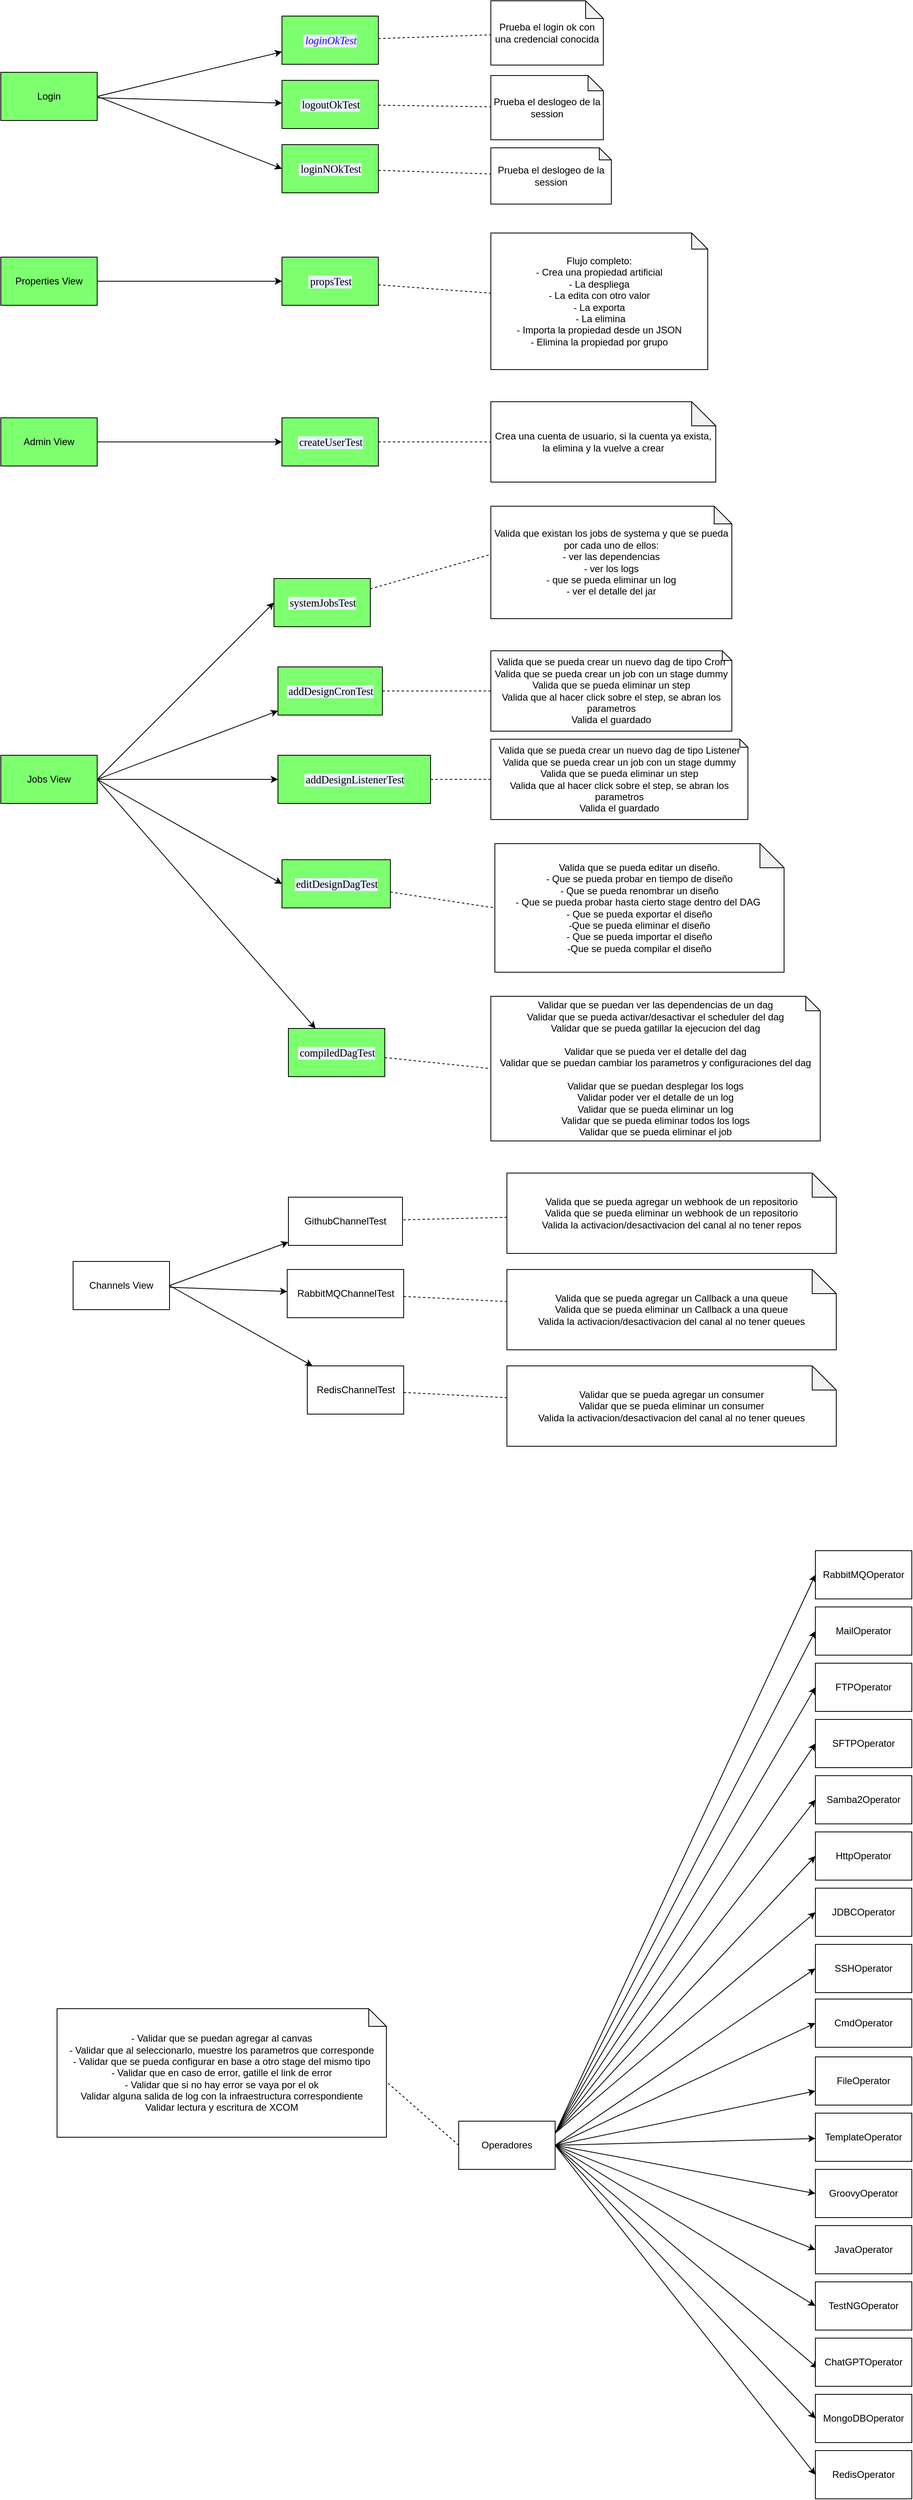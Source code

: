 <mxfile version="22.0.0" type="device">
  <diagram name="Página-1" id="fv28-R_EXHtYrqyaQg-m">
    <mxGraphModel dx="4870" dy="2073" grid="1" gridSize="10" guides="1" tooltips="1" connect="1" arrows="1" fold="1" page="1" pageScale="1" pageWidth="827" pageHeight="1169" math="0" shadow="0">
      <root>
        <mxCell id="0" />
        <mxCell id="1" parent="0" />
        <mxCell id="RLsEqO7d_ssN9m2kxjmB-6" value="" style="rounded=0;orthogonalLoop=1;jettySize=auto;html=1;exitX=1;exitY=0.5;exitDx=0;exitDy=0;" parent="1" source="RLsEqO7d_ssN9m2kxjmB-1" target="RLsEqO7d_ssN9m2kxjmB-5" edge="1">
          <mxGeometry relative="1" as="geometry" />
        </mxCell>
        <mxCell id="RLsEqO7d_ssN9m2kxjmB-9" value="" style="rounded=0;orthogonalLoop=1;jettySize=auto;html=1;" parent="1" source="RLsEqO7d_ssN9m2kxjmB-1" target="RLsEqO7d_ssN9m2kxjmB-8" edge="1">
          <mxGeometry relative="1" as="geometry" />
        </mxCell>
        <mxCell id="RLsEqO7d_ssN9m2kxjmB-11" value="" style="rounded=0;orthogonalLoop=1;jettySize=auto;html=1;entryX=0;entryY=0.5;entryDx=0;entryDy=0;exitX=1;exitY=0.5;exitDx=0;exitDy=0;" parent="1" source="RLsEqO7d_ssN9m2kxjmB-1" target="RLsEqO7d_ssN9m2kxjmB-10" edge="1">
          <mxGeometry relative="1" as="geometry">
            <mxPoint x="240" y="250" as="sourcePoint" />
            <mxPoint x="470" y="360" as="targetPoint" />
          </mxGeometry>
        </mxCell>
        <mxCell id="RLsEqO7d_ssN9m2kxjmB-1" value="Login" style="rounded=0;whiteSpace=wrap;html=1;fillColor=#7EFF70;" parent="1" vertex="1">
          <mxGeometry x="170" y="110" width="120" height="60" as="geometry" />
        </mxCell>
        <mxCell id="RLsEqO7d_ssN9m2kxjmB-19" value="" style="edgeStyle=orthogonalEdgeStyle;rounded=0;orthogonalLoop=1;jettySize=auto;html=1;" parent="1" source="RLsEqO7d_ssN9m2kxjmB-2" target="RLsEqO7d_ssN9m2kxjmB-18" edge="1">
          <mxGeometry relative="1" as="geometry" />
        </mxCell>
        <mxCell id="RLsEqO7d_ssN9m2kxjmB-2" value="Properties View" style="rounded=0;whiteSpace=wrap;html=1;fillColor=#7EFF70;" parent="1" vertex="1">
          <mxGeometry x="170" y="340" width="120" height="60" as="geometry" />
        </mxCell>
        <mxCell id="RLsEqO7d_ssN9m2kxjmB-23" value="" style="edgeStyle=orthogonalEdgeStyle;rounded=0;orthogonalLoop=1;jettySize=auto;html=1;" parent="1" source="RLsEqO7d_ssN9m2kxjmB-3" target="RLsEqO7d_ssN9m2kxjmB-22" edge="1">
          <mxGeometry relative="1" as="geometry" />
        </mxCell>
        <mxCell id="RLsEqO7d_ssN9m2kxjmB-3" value="Admin View" style="rounded=0;whiteSpace=wrap;html=1;fillColor=#7EFF70;" parent="1" vertex="1">
          <mxGeometry x="170" y="540" width="120" height="60" as="geometry" />
        </mxCell>
        <mxCell id="RLsEqO7d_ssN9m2kxjmB-27" value="" style="rounded=0;orthogonalLoop=1;jettySize=auto;html=1;exitX=1;exitY=0.5;exitDx=0;exitDy=0;entryX=0;entryY=0.5;entryDx=0;entryDy=0;" parent="1" source="RLsEqO7d_ssN9m2kxjmB-4" target="RLsEqO7d_ssN9m2kxjmB-26" edge="1">
          <mxGeometry relative="1" as="geometry" />
        </mxCell>
        <mxCell id="RLsEqO7d_ssN9m2kxjmB-33" style="rounded=0;orthogonalLoop=1;jettySize=auto;html=1;exitX=1;exitY=0.5;exitDx=0;exitDy=0;" parent="1" source="RLsEqO7d_ssN9m2kxjmB-4" target="RLsEqO7d_ssN9m2kxjmB-30" edge="1">
          <mxGeometry relative="1" as="geometry" />
        </mxCell>
        <mxCell id="RLsEqO7d_ssN9m2kxjmB-35" value="" style="rounded=0;orthogonalLoop=1;jettySize=auto;html=1;exitX=1;exitY=0.5;exitDx=0;exitDy=0;entryX=0;entryY=0.5;entryDx=0;entryDy=0;" parent="1" source="RLsEqO7d_ssN9m2kxjmB-4" target="RLsEqO7d_ssN9m2kxjmB-34" edge="1">
          <mxGeometry relative="1" as="geometry">
            <mxPoint x="250" y="800" as="sourcePoint" />
            <mxPoint x="494.286" y="980" as="targetPoint" />
          </mxGeometry>
        </mxCell>
        <mxCell id="RLsEqO7d_ssN9m2kxjmB-41" style="rounded=0;orthogonalLoop=1;jettySize=auto;html=1;exitX=1;exitY=0.5;exitDx=0;exitDy=0;entryX=0;entryY=0.5;entryDx=0;entryDy=0;" parent="1" source="RLsEqO7d_ssN9m2kxjmB-4" target="RLsEqO7d_ssN9m2kxjmB-38" edge="1">
          <mxGeometry relative="1" as="geometry" />
        </mxCell>
        <mxCell id="RLsEqO7d_ssN9m2kxjmB-45" style="rounded=0;orthogonalLoop=1;jettySize=auto;html=1;exitX=1;exitY=0.5;exitDx=0;exitDy=0;" parent="1" source="RLsEqO7d_ssN9m2kxjmB-4" target="RLsEqO7d_ssN9m2kxjmB-42" edge="1">
          <mxGeometry relative="1" as="geometry" />
        </mxCell>
        <mxCell id="RLsEqO7d_ssN9m2kxjmB-4" value="Jobs View" style="rounded=0;whiteSpace=wrap;html=1;fillColor=#7EFF70;" parent="1" vertex="1">
          <mxGeometry x="170" y="960" width="120" height="60" as="geometry" />
        </mxCell>
        <mxCell id="RLsEqO7d_ssN9m2kxjmB-5" value="&lt;div style=&quot;background-color:#ffffff;padding:0px 0px 0px 2px;&quot;&gt;&lt;div style=&quot;color: rgb(0, 0, 0); background-color: rgb(255, 255, 255); font-family: Consolas; font-size: 10pt;&quot;&gt;&lt;p style=&quot;background-color:#e8f2fe;margin:0;&quot;&gt;&lt;span style=&quot;color:#2a00ff;font-style:italic;&quot;&gt;loginOkTest&lt;/span&gt;&lt;/p&gt;&lt;/div&gt;&lt;/div&gt;" style="rounded=0;whiteSpace=wrap;html=1;fillColor=#7EFF70;" parent="1" vertex="1">
          <mxGeometry x="520" y="40" width="120" height="60" as="geometry" />
        </mxCell>
        <mxCell id="RLsEqO7d_ssN9m2kxjmB-8" value="&lt;div style=&quot;background-color:#ffffff;padding:0px 0px 0px 2px;&quot;&gt;&lt;div style=&quot;font-family: Consolas; font-size: 10pt;&quot;&gt;&lt;p style=&quot;background-color:#e8f2fe;margin:0;&quot;&gt;logoutOkTest&lt;/p&gt;&lt;/div&gt;&lt;/div&gt;" style="rounded=0;whiteSpace=wrap;html=1;fillColor=#7EFF70;" parent="1" vertex="1">
          <mxGeometry x="520" y="120" width="120" height="60" as="geometry" />
        </mxCell>
        <mxCell id="RLsEqO7d_ssN9m2kxjmB-10" value="&lt;div style=&quot;background-color:#ffffff;padding:0px 0px 0px 2px;&quot;&gt;&lt;div style=&quot;font-family: Consolas; font-size: 10pt;&quot;&gt;&lt;p style=&quot;background-color:#e8f2fe;margin:0;&quot;&gt;loginNOkTest&lt;/p&gt;&lt;/div&gt;&lt;/div&gt;" style="rounded=0;whiteSpace=wrap;html=1;fillColor=#7EFF70;" parent="1" vertex="1">
          <mxGeometry x="520" y="200" width="120" height="60" as="geometry" />
        </mxCell>
        <mxCell id="RLsEqO7d_ssN9m2kxjmB-12" value="Prueba el login ok con una credencial conocida" style="shape=note;whiteSpace=wrap;html=1;backgroundOutline=1;darkOpacity=0.05;size=22;" parent="1" vertex="1">
          <mxGeometry x="780" y="21" width="140" height="80" as="geometry" />
        </mxCell>
        <mxCell id="RLsEqO7d_ssN9m2kxjmB-13" value="Prueba el deslogeo de la session" style="shape=note;whiteSpace=wrap;html=1;backgroundOutline=1;darkOpacity=0.05;size=19;" parent="1" vertex="1">
          <mxGeometry x="780" y="114" width="140" height="80" as="geometry" />
        </mxCell>
        <mxCell id="RLsEqO7d_ssN9m2kxjmB-14" value="Prueba el deslogeo de la session" style="shape=note;whiteSpace=wrap;html=1;backgroundOutline=1;darkOpacity=0.05;size=15;" parent="1" vertex="1">
          <mxGeometry x="780" y="204" width="150" height="70" as="geometry" />
        </mxCell>
        <mxCell id="RLsEqO7d_ssN9m2kxjmB-15" value="" style="endArrow=none;dashed=1;html=1;rounded=0;" parent="1" source="RLsEqO7d_ssN9m2kxjmB-5" target="RLsEqO7d_ssN9m2kxjmB-12" edge="1">
          <mxGeometry width="50" height="50" relative="1" as="geometry">
            <mxPoint x="660" y="30" as="sourcePoint" />
            <mxPoint x="710" y="-20" as="targetPoint" />
          </mxGeometry>
        </mxCell>
        <mxCell id="RLsEqO7d_ssN9m2kxjmB-16" value="" style="endArrow=none;dashed=1;html=1;rounded=0;" parent="1" source="RLsEqO7d_ssN9m2kxjmB-8" target="RLsEqO7d_ssN9m2kxjmB-13" edge="1">
          <mxGeometry width="50" height="50" relative="1" as="geometry">
            <mxPoint x="670" y="220" as="sourcePoint" />
            <mxPoint x="720" y="170" as="targetPoint" />
          </mxGeometry>
        </mxCell>
        <mxCell id="RLsEqO7d_ssN9m2kxjmB-17" value="" style="endArrow=none;dashed=1;html=1;rounded=0;" parent="1" source="RLsEqO7d_ssN9m2kxjmB-10" target="RLsEqO7d_ssN9m2kxjmB-14" edge="1">
          <mxGeometry width="50" height="50" relative="1" as="geometry">
            <mxPoint x="690" y="270" as="sourcePoint" />
            <mxPoint x="740" y="220" as="targetPoint" />
          </mxGeometry>
        </mxCell>
        <mxCell id="RLsEqO7d_ssN9m2kxjmB-18" value="&lt;div style=&quot;background-color:#ffffff;padding:0px 0px 0px 2px;&quot;&gt;&lt;div style=&quot;font-family: Consolas; font-size: 10pt;&quot;&gt;&lt;p style=&quot;background-color:#e8f2fe;margin:20 0 0 0;&quot;&gt;propsTest&lt;/p&gt;&lt;/div&gt;&lt;/div&gt;" style="rounded=0;whiteSpace=wrap;html=1;fillColor=#7EFF70;" parent="1" vertex="1">
          <mxGeometry x="520" y="340" width="120" height="60" as="geometry" />
        </mxCell>
        <mxCell id="RLsEqO7d_ssN9m2kxjmB-20" value="Flujo completo:&lt;br&gt;- Crea una propiedad artificial&lt;br&gt;- La despliega&lt;br&gt;- La edita con otro valor&lt;br&gt;- La exporta&lt;br&gt;&amp;nbsp;- La elimina&lt;br&gt;- Importa la propiedad desde un JSON&lt;br&gt;- Elimina la propiedad por grupo" style="shape=note;whiteSpace=wrap;html=1;backgroundOutline=1;darkOpacity=0.05;size=20;" parent="1" vertex="1">
          <mxGeometry x="780" y="310" width="270" height="170" as="geometry" />
        </mxCell>
        <mxCell id="RLsEqO7d_ssN9m2kxjmB-21" value="" style="endArrow=none;dashed=1;html=1;rounded=0;" parent="1" source="RLsEqO7d_ssN9m2kxjmB-18" target="RLsEqO7d_ssN9m2kxjmB-20" edge="1">
          <mxGeometry width="50" height="50" relative="1" as="geometry">
            <mxPoint x="610" y="480" as="sourcePoint" />
            <mxPoint x="660" y="430" as="targetPoint" />
          </mxGeometry>
        </mxCell>
        <mxCell id="RLsEqO7d_ssN9m2kxjmB-22" value="&lt;div style=&quot;background-color:#ffffff;padding:0px 0px 0px 2px;&quot;&gt;&lt;div style=&quot;font-family: Consolas; font-size: 10pt;&quot;&gt;&lt;p style=&quot;background-color:#e8f2fe;margin:0;&quot;&gt;createUserTest&lt;/p&gt;&lt;/div&gt;&lt;/div&gt;" style="rounded=0;whiteSpace=wrap;html=1;fillColor=#7EFF70;" parent="1" vertex="1">
          <mxGeometry x="520" y="540" width="120" height="60" as="geometry" />
        </mxCell>
        <mxCell id="RLsEqO7d_ssN9m2kxjmB-24" value="Crea una cuenta de usuario, si la cuenta ya exista, la elimina y la vuelve a crear" style="shape=note;whiteSpace=wrap;html=1;backgroundOutline=1;darkOpacity=0.05;" parent="1" vertex="1">
          <mxGeometry x="780" y="520" width="280" height="100" as="geometry" />
        </mxCell>
        <mxCell id="RLsEqO7d_ssN9m2kxjmB-25" value="" style="endArrow=none;dashed=1;html=1;rounded=0;entryX=0;entryY=0.5;entryDx=0;entryDy=0;entryPerimeter=0;" parent="1" source="RLsEqO7d_ssN9m2kxjmB-22" target="RLsEqO7d_ssN9m2kxjmB-24" edge="1">
          <mxGeometry width="50" height="50" relative="1" as="geometry">
            <mxPoint x="710" y="750" as="sourcePoint" />
            <mxPoint x="760" y="700" as="targetPoint" />
          </mxGeometry>
        </mxCell>
        <mxCell id="RLsEqO7d_ssN9m2kxjmB-26" value="&lt;div style=&quot;background-color:#ffffff;padding:0px 0px 0px 2px;&quot;&gt;&lt;div style=&quot;font-family: Consolas; font-size: 10pt;&quot;&gt;&lt;p style=&quot;background-color:#e8f2fe;margin:0;&quot;&gt;systemJobsTest&lt;/p&gt;&lt;/div&gt;&lt;/div&gt;" style="rounded=0;whiteSpace=wrap;html=1;fillColor=#7EFF70;" parent="1" vertex="1">
          <mxGeometry x="510" y="740" width="120" height="60" as="geometry" />
        </mxCell>
        <mxCell id="RLsEqO7d_ssN9m2kxjmB-28" value="Valida que existan los jobs de systema y que se pueda por cada uno de ellos:&lt;br&gt;- ver las dependencias&lt;br&gt;- ver los logs&lt;br&gt;- que se pueda eliminar un log&lt;br&gt;- ver el detalle del jar" style="shape=note;whiteSpace=wrap;html=1;backgroundOutline=1;darkOpacity=0.05;size=22;" parent="1" vertex="1">
          <mxGeometry x="780" y="650" width="300" height="140" as="geometry" />
        </mxCell>
        <mxCell id="RLsEqO7d_ssN9m2kxjmB-29" value="" style="endArrow=none;dashed=1;html=1;rounded=0;entryX=0;entryY=0.429;entryDx=0;entryDy=0;entryPerimeter=0;" parent="1" source="RLsEqO7d_ssN9m2kxjmB-26" target="RLsEqO7d_ssN9m2kxjmB-28" edge="1">
          <mxGeometry width="50" height="50" relative="1" as="geometry">
            <mxPoint x="560" y="860" as="sourcePoint" />
            <mxPoint x="610" y="810" as="targetPoint" />
          </mxGeometry>
        </mxCell>
        <mxCell id="RLsEqO7d_ssN9m2kxjmB-30" value="&lt;div style=&quot;background-color:#ffffff;padding:0px 0px 0px 2px;&quot;&gt;&lt;div style=&quot;font-family: Consolas; font-size: 10pt;&quot;&gt;&lt;p style=&quot;background-color:#e8f2fe;margin:0;&quot;&gt;addDesignCronTest&lt;/p&gt;&lt;/div&gt;&lt;/div&gt;" style="rounded=0;whiteSpace=wrap;html=1;fillColor=#7EFF70;" parent="1" vertex="1">
          <mxGeometry x="515" y="850" width="130" height="60" as="geometry" />
        </mxCell>
        <mxCell id="RLsEqO7d_ssN9m2kxjmB-31" value="Valida que se pueda crear un nuevo dag de tipo Cron&lt;br&gt;Valida que se pueda crear un job con un stage dummy&lt;br&gt;Valida que se pueda eliminar un step&lt;br&gt;Valida que al hacer click sobre el step, se abran los parametros&lt;br&gt;Valida el guardado" style="shape=note;whiteSpace=wrap;html=1;backgroundOutline=1;darkOpacity=0.05;size=12;" parent="1" vertex="1">
          <mxGeometry x="780" y="830" width="300" height="100" as="geometry" />
        </mxCell>
        <mxCell id="RLsEqO7d_ssN9m2kxjmB-32" value="" style="endArrow=none;dashed=1;html=1;rounded=0;entryX=0;entryY=0.5;entryDx=0;entryDy=0;entryPerimeter=0;" parent="1" source="RLsEqO7d_ssN9m2kxjmB-30" target="RLsEqO7d_ssN9m2kxjmB-31" edge="1">
          <mxGeometry width="50" height="50" relative="1" as="geometry">
            <mxPoint x="620" y="990" as="sourcePoint" />
            <mxPoint x="670" y="940" as="targetPoint" />
          </mxGeometry>
        </mxCell>
        <mxCell id="RLsEqO7d_ssN9m2kxjmB-34" value="&lt;div style=&quot;background-color:#ffffff;padding:0px 0px 0px 2px;&quot;&gt;&lt;div style=&quot;font-family: Consolas; font-size: 10pt;&quot;&gt;&lt;p style=&quot;background-color:#e8f2fe;margin:20 0 0 0;&quot;&gt;editDesignDagTest&lt;/p&gt;&lt;/div&gt;&lt;/div&gt;" style="rounded=0;whiteSpace=wrap;html=1;fillColor=#7EFF70;" parent="1" vertex="1">
          <mxGeometry x="520" y="1090" width="135" height="60" as="geometry" />
        </mxCell>
        <mxCell id="RLsEqO7d_ssN9m2kxjmB-36" value="Valida que se pueda editar un diseño.&lt;br&gt;- Que se pueda probar en tiempo de diseño&lt;br&gt;- Que se pueda renombrar un diseño&lt;br&gt;- Que se pueda probar hasta cierto stage dentro del DAG&amp;nbsp;&lt;br&gt;- Que se pueda exportar el diseño&lt;br&gt;-Que se pueda eliminar el diseño&lt;br&gt;- Que se pueda importar el diseño&lt;br&gt;-Que se pueda compilar el diseño" style="shape=note;whiteSpace=wrap;html=1;backgroundOutline=1;darkOpacity=0.05;" parent="1" vertex="1">
          <mxGeometry x="785" y="1070" width="360" height="160" as="geometry" />
        </mxCell>
        <mxCell id="RLsEqO7d_ssN9m2kxjmB-37" value="" style="endArrow=none;dashed=1;html=1;rounded=0;entryX=0;entryY=0.5;entryDx=0;entryDy=0;entryPerimeter=0;" parent="1" source="RLsEqO7d_ssN9m2kxjmB-34" target="RLsEqO7d_ssN9m2kxjmB-36" edge="1">
          <mxGeometry width="50" height="50" relative="1" as="geometry">
            <mxPoint x="565" y="1240" as="sourcePoint" />
            <mxPoint x="615" y="1190" as="targetPoint" />
          </mxGeometry>
        </mxCell>
        <mxCell id="RLsEqO7d_ssN9m2kxjmB-38" value="&lt;div style=&quot;background-color:#ffffff;padding:0px 0px 0px 2px;&quot;&gt;&lt;div style=&quot;font-family: Consolas; font-size: 10pt;&quot;&gt;&lt;p style=&quot;background-color:#e8f2fe;margin:0;&quot;&gt;addDesignListenerTest&lt;/p&gt;&lt;/div&gt;&lt;/div&gt;" style="rounded=0;whiteSpace=wrap;html=1;fillColor=#7EFF70;" parent="1" vertex="1">
          <mxGeometry x="515" y="960" width="190" height="60" as="geometry" />
        </mxCell>
        <mxCell id="RLsEqO7d_ssN9m2kxjmB-39" value="Valida que se pueda crear un nuevo dag de tipo Listener&lt;br style=&quot;border-color: var(--border-color);&quot;&gt;Valida que se pueda crear un job con un stage dummy&lt;br style=&quot;border-color: var(--border-color);&quot;&gt;Valida que se pueda eliminar un step&lt;br style=&quot;border-color: var(--border-color);&quot;&gt;Valida que al hacer click sobre el step, se abran los parametros&lt;br style=&quot;border-color: var(--border-color);&quot;&gt;Valida el guardado" style="shape=note;whiteSpace=wrap;html=1;backgroundOutline=1;darkOpacity=0.05;size=10;" parent="1" vertex="1">
          <mxGeometry x="780" y="940" width="320" height="100" as="geometry" />
        </mxCell>
        <mxCell id="RLsEqO7d_ssN9m2kxjmB-40" value="" style="endArrow=none;dashed=1;html=1;rounded=0;" parent="1" source="RLsEqO7d_ssN9m2kxjmB-38" target="RLsEqO7d_ssN9m2kxjmB-39" edge="1">
          <mxGeometry width="50" height="50" relative="1" as="geometry">
            <mxPoint x="700" y="830" as="sourcePoint" />
            <mxPoint x="750" y="780" as="targetPoint" />
          </mxGeometry>
        </mxCell>
        <mxCell id="RLsEqO7d_ssN9m2kxjmB-42" value="&lt;div style=&quot;background-color:#ffffff;padding:0px 0px 0px 2px;&quot;&gt;&lt;div style=&quot;font-family: Consolas; font-size: 10pt;&quot;&gt;&lt;p style=&quot;background-color:#e8f2fe;margin:0;&quot;&gt;compiledDagTest&lt;/p&gt;&lt;/div&gt;&lt;/div&gt;" style="rounded=0;whiteSpace=wrap;html=1;fillColor=#7EFF70;" parent="1" vertex="1">
          <mxGeometry x="528" y="1300" width="120" height="60" as="geometry" />
        </mxCell>
        <mxCell id="RLsEqO7d_ssN9m2kxjmB-43" value="Validar que se puedan ver las dependencias de un dag&lt;br&gt;Validar que se pueda activar/desactivar el scheduler del dag&lt;br&gt;Validar que se pueda gatillar la ejecucion del dag&lt;br&gt;&lt;br&gt;Validar que se pueda ver el detalle del dag&lt;br&gt;Validar que se puedan cambiar los parametros y configuraciones del dag&lt;br&gt;&lt;br&gt;Validar que se puedan desplegar los logs&lt;br&gt;Validar poder ver el detalle de un log&lt;br&gt;Validar que se pueda eliminar un log&lt;br&gt;Validar que se pueda eliminar todos los logs&lt;br&gt;Validar que se pueda eliminar el job" style="shape=note;whiteSpace=wrap;html=1;backgroundOutline=1;darkOpacity=0.05;size=18;" parent="1" vertex="1">
          <mxGeometry x="780" y="1260" width="410" height="180" as="geometry" />
        </mxCell>
        <mxCell id="RLsEqO7d_ssN9m2kxjmB-44" value="" style="endArrow=none;dashed=1;html=1;rounded=0;entryX=0;entryY=0.5;entryDx=0;entryDy=0;entryPerimeter=0;" parent="1" source="RLsEqO7d_ssN9m2kxjmB-42" target="RLsEqO7d_ssN9m2kxjmB-43" edge="1">
          <mxGeometry width="50" height="50" relative="1" as="geometry">
            <mxPoint x="430" y="1410" as="sourcePoint" />
            <mxPoint x="480" y="1360" as="targetPoint" />
          </mxGeometry>
        </mxCell>
        <mxCell id="RLsEqO7d_ssN9m2kxjmB-50" style="rounded=0;orthogonalLoop=1;jettySize=auto;html=1;exitX=1;exitY=0.5;exitDx=0;exitDy=0;" parent="1" source="RLsEqO7d_ssN9m2kxjmB-46" target="RLsEqO7d_ssN9m2kxjmB-47" edge="1">
          <mxGeometry relative="1" as="geometry" />
        </mxCell>
        <mxCell id="RLsEqO7d_ssN9m2kxjmB-51" style="rounded=0;orthogonalLoop=1;jettySize=auto;html=1;" parent="1" source="RLsEqO7d_ssN9m2kxjmB-46" target="RLsEqO7d_ssN9m2kxjmB-48" edge="1">
          <mxGeometry relative="1" as="geometry" />
        </mxCell>
        <mxCell id="RLsEqO7d_ssN9m2kxjmB-52" style="rounded=0;orthogonalLoop=1;jettySize=auto;html=1;exitX=1;exitY=0.5;exitDx=0;exitDy=0;" parent="1" source="RLsEqO7d_ssN9m2kxjmB-46" target="RLsEqO7d_ssN9m2kxjmB-49" edge="1">
          <mxGeometry relative="1" as="geometry" />
        </mxCell>
        <mxCell id="RLsEqO7d_ssN9m2kxjmB-46" value="Channels View" style="rounded=0;whiteSpace=wrap;html=1;" parent="1" vertex="1">
          <mxGeometry x="260" y="1590" width="120" height="60" as="geometry" />
        </mxCell>
        <mxCell id="RLsEqO7d_ssN9m2kxjmB-47" value="GithubChannelTest" style="rounded=0;whiteSpace=wrap;html=1;" parent="1" vertex="1">
          <mxGeometry x="528" y="1510" width="142" height="60" as="geometry" />
        </mxCell>
        <mxCell id="RLsEqO7d_ssN9m2kxjmB-48" value="RabbitMQChannelTest" style="rounded=0;whiteSpace=wrap;html=1;" parent="1" vertex="1">
          <mxGeometry x="526.5" y="1600" width="145" height="60" as="geometry" />
        </mxCell>
        <mxCell id="RLsEqO7d_ssN9m2kxjmB-49" value="RedisChannelTest" style="rounded=0;whiteSpace=wrap;html=1;" parent="1" vertex="1">
          <mxGeometry x="551.5" y="1720" width="120" height="60" as="geometry" />
        </mxCell>
        <mxCell id="RLsEqO7d_ssN9m2kxjmB-53" value="Valida que se pueda agregar un webhook de un repositorio&lt;br&gt;Valida que se pueda eliminar un webhook de un repositorio&lt;br&gt;Valida la activacion/desactivacion del canal al no tener repos" style="shape=note;whiteSpace=wrap;html=1;backgroundOutline=1;darkOpacity=0.05;" parent="1" vertex="1">
          <mxGeometry x="800" y="1480" width="410" height="100" as="geometry" />
        </mxCell>
        <mxCell id="RLsEqO7d_ssN9m2kxjmB-54" value="" style="endArrow=none;dashed=1;html=1;rounded=0;" parent="1" source="RLsEqO7d_ssN9m2kxjmB-53" target="RLsEqO7d_ssN9m2kxjmB-47" edge="1">
          <mxGeometry width="50" height="50" relative="1" as="geometry">
            <mxPoint x="720" y="1700" as="sourcePoint" />
            <mxPoint x="770" y="1650" as="targetPoint" />
          </mxGeometry>
        </mxCell>
        <mxCell id="RLsEqO7d_ssN9m2kxjmB-55" value="Valida que se pueda agregar un Callback a una queue&lt;br&gt;Valida que se pueda eliminar un Callback a una queue&lt;br&gt;Valida la activacion/desactivacion del canal al no tener queues" style="shape=note;whiteSpace=wrap;html=1;backgroundOutline=1;darkOpacity=0.05;" parent="1" vertex="1">
          <mxGeometry x="800" y="1600" width="410" height="100" as="geometry" />
        </mxCell>
        <mxCell id="RLsEqO7d_ssN9m2kxjmB-56" value="" style="endArrow=none;dashed=1;html=1;rounded=0;" parent="1" source="RLsEqO7d_ssN9m2kxjmB-48" target="RLsEqO7d_ssN9m2kxjmB-55" edge="1">
          <mxGeometry width="50" height="50" relative="1" as="geometry">
            <mxPoint x="710" y="1730" as="sourcePoint" />
            <mxPoint x="760" y="1680" as="targetPoint" />
          </mxGeometry>
        </mxCell>
        <mxCell id="RLsEqO7d_ssN9m2kxjmB-57" value="Validar que se pueda agregar un consumer&lt;br&gt;Validar que se pueda eliminar un consumer&lt;br&gt;Valida la activacion/desactivacion del canal al no tener queues" style="shape=note;whiteSpace=wrap;html=1;backgroundOutline=1;darkOpacity=0.05;" parent="1" vertex="1">
          <mxGeometry x="800" y="1720" width="410" height="100" as="geometry" />
        </mxCell>
        <mxCell id="RLsEqO7d_ssN9m2kxjmB-58" value="" style="endArrow=none;dashed=1;html=1;rounded=0;" parent="1" source="RLsEqO7d_ssN9m2kxjmB-49" target="RLsEqO7d_ssN9m2kxjmB-57" edge="1">
          <mxGeometry width="50" height="50" relative="1" as="geometry">
            <mxPoint x="670" y="1850" as="sourcePoint" />
            <mxPoint x="720" y="1800" as="targetPoint" />
          </mxGeometry>
        </mxCell>
        <mxCell id="RLsEqO7d_ssN9m2kxjmB-61" value="" style="rounded=0;orthogonalLoop=1;jettySize=auto;html=1;entryX=0;entryY=0.5;entryDx=0;entryDy=0;exitX=1;exitY=0.25;exitDx=0;exitDy=0;" parent="1" source="RLsEqO7d_ssN9m2kxjmB-59" target="RLsEqO7d_ssN9m2kxjmB-60" edge="1">
          <mxGeometry relative="1" as="geometry" />
        </mxCell>
        <mxCell id="RLsEqO7d_ssN9m2kxjmB-63" value="" style="rounded=0;orthogonalLoop=1;jettySize=auto;html=1;entryX=0;entryY=0.5;entryDx=0;entryDy=0;exitX=1;exitY=0.25;exitDx=0;exitDy=0;" parent="1" source="RLsEqO7d_ssN9m2kxjmB-59" target="RLsEqO7d_ssN9m2kxjmB-62" edge="1">
          <mxGeometry relative="1" as="geometry" />
        </mxCell>
        <mxCell id="RLsEqO7d_ssN9m2kxjmB-65" value="" style="rounded=0;orthogonalLoop=1;jettySize=auto;html=1;entryX=0;entryY=0.5;entryDx=0;entryDy=0;exitX=1;exitY=0.25;exitDx=0;exitDy=0;" parent="1" source="RLsEqO7d_ssN9m2kxjmB-59" target="RLsEqO7d_ssN9m2kxjmB-64" edge="1">
          <mxGeometry relative="1" as="geometry" />
        </mxCell>
        <mxCell id="RLsEqO7d_ssN9m2kxjmB-67" value="" style="rounded=0;orthogonalLoop=1;jettySize=auto;html=1;entryX=0;entryY=0.5;entryDx=0;entryDy=0;exitX=1;exitY=0.25;exitDx=0;exitDy=0;" parent="1" source="RLsEqO7d_ssN9m2kxjmB-59" target="RLsEqO7d_ssN9m2kxjmB-66" edge="1">
          <mxGeometry relative="1" as="geometry" />
        </mxCell>
        <mxCell id="RLsEqO7d_ssN9m2kxjmB-82" style="rounded=0;orthogonalLoop=1;jettySize=auto;html=1;exitX=1;exitY=0.25;exitDx=0;exitDy=0;entryX=0;entryY=0.5;entryDx=0;entryDy=0;" parent="1" source="RLsEqO7d_ssN9m2kxjmB-59" target="RLsEqO7d_ssN9m2kxjmB-68" edge="1">
          <mxGeometry relative="1" as="geometry" />
        </mxCell>
        <mxCell id="RLsEqO7d_ssN9m2kxjmB-83" style="rounded=0;orthogonalLoop=1;jettySize=auto;html=1;exitX=1;exitY=0.25;exitDx=0;exitDy=0;entryX=0;entryY=0.5;entryDx=0;entryDy=0;" parent="1" source="RLsEqO7d_ssN9m2kxjmB-59" target="RLsEqO7d_ssN9m2kxjmB-69" edge="1">
          <mxGeometry relative="1" as="geometry" />
        </mxCell>
        <mxCell id="RLsEqO7d_ssN9m2kxjmB-84" style="rounded=0;orthogonalLoop=1;jettySize=auto;html=1;exitX=1;exitY=0.25;exitDx=0;exitDy=0;entryX=0;entryY=0.5;entryDx=0;entryDy=0;" parent="1" source="RLsEqO7d_ssN9m2kxjmB-59" target="RLsEqO7d_ssN9m2kxjmB-70" edge="1">
          <mxGeometry relative="1" as="geometry" />
        </mxCell>
        <mxCell id="RLsEqO7d_ssN9m2kxjmB-85" style="rounded=0;orthogonalLoop=1;jettySize=auto;html=1;exitX=1;exitY=0.5;exitDx=0;exitDy=0;entryX=0;entryY=0.5;entryDx=0;entryDy=0;" parent="1" source="RLsEqO7d_ssN9m2kxjmB-59" target="RLsEqO7d_ssN9m2kxjmB-71" edge="1">
          <mxGeometry relative="1" as="geometry" />
        </mxCell>
        <mxCell id="RLsEqO7d_ssN9m2kxjmB-86" style="rounded=0;orthogonalLoop=1;jettySize=auto;html=1;exitX=1;exitY=0.5;exitDx=0;exitDy=0;entryX=0;entryY=0.5;entryDx=0;entryDy=0;" parent="1" source="RLsEqO7d_ssN9m2kxjmB-59" target="RLsEqO7d_ssN9m2kxjmB-72" edge="1">
          <mxGeometry relative="1" as="geometry" />
        </mxCell>
        <mxCell id="RLsEqO7d_ssN9m2kxjmB-87" style="rounded=0;orthogonalLoop=1;jettySize=auto;html=1;exitX=1;exitY=0.5;exitDx=0;exitDy=0;" parent="1" source="RLsEqO7d_ssN9m2kxjmB-59" target="RLsEqO7d_ssN9m2kxjmB-73" edge="1">
          <mxGeometry relative="1" as="geometry" />
        </mxCell>
        <mxCell id="RLsEqO7d_ssN9m2kxjmB-88" style="rounded=0;orthogonalLoop=1;jettySize=auto;html=1;exitX=1;exitY=0.5;exitDx=0;exitDy=0;" parent="1" source="RLsEqO7d_ssN9m2kxjmB-59" target="RLsEqO7d_ssN9m2kxjmB-74" edge="1">
          <mxGeometry relative="1" as="geometry">
            <mxPoint x="890" y="2420" as="sourcePoint" />
          </mxGeometry>
        </mxCell>
        <mxCell id="RLsEqO7d_ssN9m2kxjmB-89" style="rounded=0;orthogonalLoop=1;jettySize=auto;html=1;exitX=1;exitY=0.5;exitDx=0;exitDy=0;entryX=0;entryY=0.5;entryDx=0;entryDy=0;" parent="1" source="RLsEqO7d_ssN9m2kxjmB-59" target="RLsEqO7d_ssN9m2kxjmB-75" edge="1">
          <mxGeometry relative="1" as="geometry" />
        </mxCell>
        <mxCell id="RLsEqO7d_ssN9m2kxjmB-90" style="rounded=0;orthogonalLoop=1;jettySize=auto;html=1;exitX=1;exitY=0.5;exitDx=0;exitDy=0;entryX=0;entryY=0.5;entryDx=0;entryDy=0;" parent="1" source="RLsEqO7d_ssN9m2kxjmB-59" target="RLsEqO7d_ssN9m2kxjmB-77" edge="1">
          <mxGeometry relative="1" as="geometry" />
        </mxCell>
        <mxCell id="RLsEqO7d_ssN9m2kxjmB-91" style="rounded=0;orthogonalLoop=1;jettySize=auto;html=1;exitX=1;exitY=0.5;exitDx=0;exitDy=0;entryX=0;entryY=0.5;entryDx=0;entryDy=0;" parent="1" source="RLsEqO7d_ssN9m2kxjmB-59" target="RLsEqO7d_ssN9m2kxjmB-78" edge="1">
          <mxGeometry relative="1" as="geometry" />
        </mxCell>
        <mxCell id="RLsEqO7d_ssN9m2kxjmB-92" style="rounded=0;orthogonalLoop=1;jettySize=auto;html=1;exitX=1;exitY=0.5;exitDx=0;exitDy=0;entryX=0.024;entryY=0.624;entryDx=0;entryDy=0;entryPerimeter=0;" parent="1" source="RLsEqO7d_ssN9m2kxjmB-59" target="RLsEqO7d_ssN9m2kxjmB-79" edge="1">
          <mxGeometry relative="1" as="geometry" />
        </mxCell>
        <mxCell id="RLsEqO7d_ssN9m2kxjmB-93" style="rounded=0;orthogonalLoop=1;jettySize=auto;html=1;exitX=1;exitY=0.5;exitDx=0;exitDy=0;entryX=0;entryY=0.5;entryDx=0;entryDy=0;" parent="1" source="RLsEqO7d_ssN9m2kxjmB-59" target="RLsEqO7d_ssN9m2kxjmB-80" edge="1">
          <mxGeometry relative="1" as="geometry">
            <mxPoint x="1210" y="3000" as="targetPoint" />
          </mxGeometry>
        </mxCell>
        <mxCell id="RLsEqO7d_ssN9m2kxjmB-94" style="rounded=0;orthogonalLoop=1;jettySize=auto;html=1;exitX=1;exitY=0.5;exitDx=0;exitDy=0;entryX=0;entryY=0.5;entryDx=0;entryDy=0;" parent="1" source="RLsEqO7d_ssN9m2kxjmB-59" target="RLsEqO7d_ssN9m2kxjmB-81" edge="1">
          <mxGeometry relative="1" as="geometry" />
        </mxCell>
        <mxCell id="RLsEqO7d_ssN9m2kxjmB-59" value="Operadores" style="rounded=0;whiteSpace=wrap;html=1;" parent="1" vertex="1">
          <mxGeometry x="740" y="2660" width="120" height="60" as="geometry" />
        </mxCell>
        <mxCell id="RLsEqO7d_ssN9m2kxjmB-60" value="RabbitMQOperator" style="rounded=0;whiteSpace=wrap;html=1;" parent="1" vertex="1">
          <mxGeometry x="1184" y="1950" width="120" height="60" as="geometry" />
        </mxCell>
        <mxCell id="RLsEqO7d_ssN9m2kxjmB-62" value="MailOperator" style="rounded=0;whiteSpace=wrap;html=1;" parent="1" vertex="1">
          <mxGeometry x="1184" y="2020" width="120" height="60" as="geometry" />
        </mxCell>
        <mxCell id="RLsEqO7d_ssN9m2kxjmB-64" value="FTPOperator" style="rounded=0;whiteSpace=wrap;html=1;" parent="1" vertex="1">
          <mxGeometry x="1184" y="2090" width="120" height="60" as="geometry" />
        </mxCell>
        <mxCell id="RLsEqO7d_ssN9m2kxjmB-66" value="SFTPOperator" style="rounded=0;whiteSpace=wrap;html=1;" parent="1" vertex="1">
          <mxGeometry x="1184" y="2160" width="120" height="60" as="geometry" />
        </mxCell>
        <mxCell id="RLsEqO7d_ssN9m2kxjmB-68" value="Samba2Operator" style="rounded=0;whiteSpace=wrap;html=1;" parent="1" vertex="1">
          <mxGeometry x="1184" y="2230" width="120" height="60" as="geometry" />
        </mxCell>
        <mxCell id="RLsEqO7d_ssN9m2kxjmB-69" value="HttpOperator" style="rounded=0;whiteSpace=wrap;html=1;" parent="1" vertex="1">
          <mxGeometry x="1184" y="2300" width="120" height="60" as="geometry" />
        </mxCell>
        <mxCell id="RLsEqO7d_ssN9m2kxjmB-70" value="JDBCOperator" style="rounded=0;whiteSpace=wrap;html=1;" parent="1" vertex="1">
          <mxGeometry x="1184" y="2370" width="120" height="60" as="geometry" />
        </mxCell>
        <mxCell id="RLsEqO7d_ssN9m2kxjmB-71" value="SSHOperator" style="rounded=0;whiteSpace=wrap;html=1;" parent="1" vertex="1">
          <mxGeometry x="1184" y="2440" width="120" height="60" as="geometry" />
        </mxCell>
        <mxCell id="RLsEqO7d_ssN9m2kxjmB-72" value="CmdOperator" style="rounded=0;whiteSpace=wrap;html=1;" parent="1" vertex="1">
          <mxGeometry x="1184" y="2508" width="120" height="60" as="geometry" />
        </mxCell>
        <mxCell id="RLsEqO7d_ssN9m2kxjmB-73" value="FileOperator" style="rounded=0;whiteSpace=wrap;html=1;" parent="1" vertex="1">
          <mxGeometry x="1184" y="2580" width="120" height="60" as="geometry" />
        </mxCell>
        <mxCell id="RLsEqO7d_ssN9m2kxjmB-74" value="TemplateOperator" style="rounded=0;whiteSpace=wrap;html=1;" parent="1" vertex="1">
          <mxGeometry x="1184" y="2650" width="120" height="60" as="geometry" />
        </mxCell>
        <mxCell id="RLsEqO7d_ssN9m2kxjmB-75" value="GroovyOperator" style="rounded=0;whiteSpace=wrap;html=1;" parent="1" vertex="1">
          <mxGeometry x="1184" y="2720" width="120" height="60" as="geometry" />
        </mxCell>
        <mxCell id="RLsEqO7d_ssN9m2kxjmB-77" value="JavaOperator" style="rounded=0;whiteSpace=wrap;html=1;" parent="1" vertex="1">
          <mxGeometry x="1184" y="2790" width="120" height="60" as="geometry" />
        </mxCell>
        <mxCell id="RLsEqO7d_ssN9m2kxjmB-78" value="TestNGOperator" style="rounded=0;whiteSpace=wrap;html=1;" parent="1" vertex="1">
          <mxGeometry x="1184" y="2860" width="120" height="60" as="geometry" />
        </mxCell>
        <mxCell id="RLsEqO7d_ssN9m2kxjmB-79" value="ChatGPTOperator" style="rounded=0;whiteSpace=wrap;html=1;" parent="1" vertex="1">
          <mxGeometry x="1184" y="2930" width="120" height="60" as="geometry" />
        </mxCell>
        <mxCell id="RLsEqO7d_ssN9m2kxjmB-80" value="MongoDBOperator" style="rounded=0;whiteSpace=wrap;html=1;" parent="1" vertex="1">
          <mxGeometry x="1184" y="3000" width="120" height="60" as="geometry" />
        </mxCell>
        <mxCell id="RLsEqO7d_ssN9m2kxjmB-81" value="RedisOperator" style="rounded=0;whiteSpace=wrap;html=1;" parent="1" vertex="1">
          <mxGeometry x="1184" y="3070" width="120" height="60" as="geometry" />
        </mxCell>
        <mxCell id="RLsEqO7d_ssN9m2kxjmB-95" value="- Validar que se puedan agregar al canvas&lt;br&gt;- Validar que al seleccionarlo, muestre los parametros que corresponde&lt;br&gt;- Validar que se pueda configurar en base a otro stage del mismo tipo&lt;br&gt;- Validar que en caso de error, gatille el link de error&lt;br&gt;- Validar que si no hay error se vaya por el ok&lt;br&gt;Validar alguna salida de log con la infraestructura correspondiente&lt;br&gt;Validar lectura y escritura de XCOM" style="shape=note;whiteSpace=wrap;html=1;backgroundOutline=1;darkOpacity=0.05;size=22;" parent="1" vertex="1">
          <mxGeometry x="240" y="2520" width="410" height="160" as="geometry" />
        </mxCell>
        <mxCell id="RLsEqO7d_ssN9m2kxjmB-96" value="" style="endArrow=none;dashed=1;html=1;rounded=0;entryX=0;entryY=0;entryDx=410;entryDy=91;entryPerimeter=0;exitX=0;exitY=0.5;exitDx=0;exitDy=0;" parent="1" source="RLsEqO7d_ssN9m2kxjmB-59" target="RLsEqO7d_ssN9m2kxjmB-95" edge="1">
          <mxGeometry width="50" height="50" relative="1" as="geometry">
            <mxPoint x="520" y="2890" as="sourcePoint" />
            <mxPoint x="570" y="2840" as="targetPoint" />
          </mxGeometry>
        </mxCell>
      </root>
    </mxGraphModel>
  </diagram>
</mxfile>

